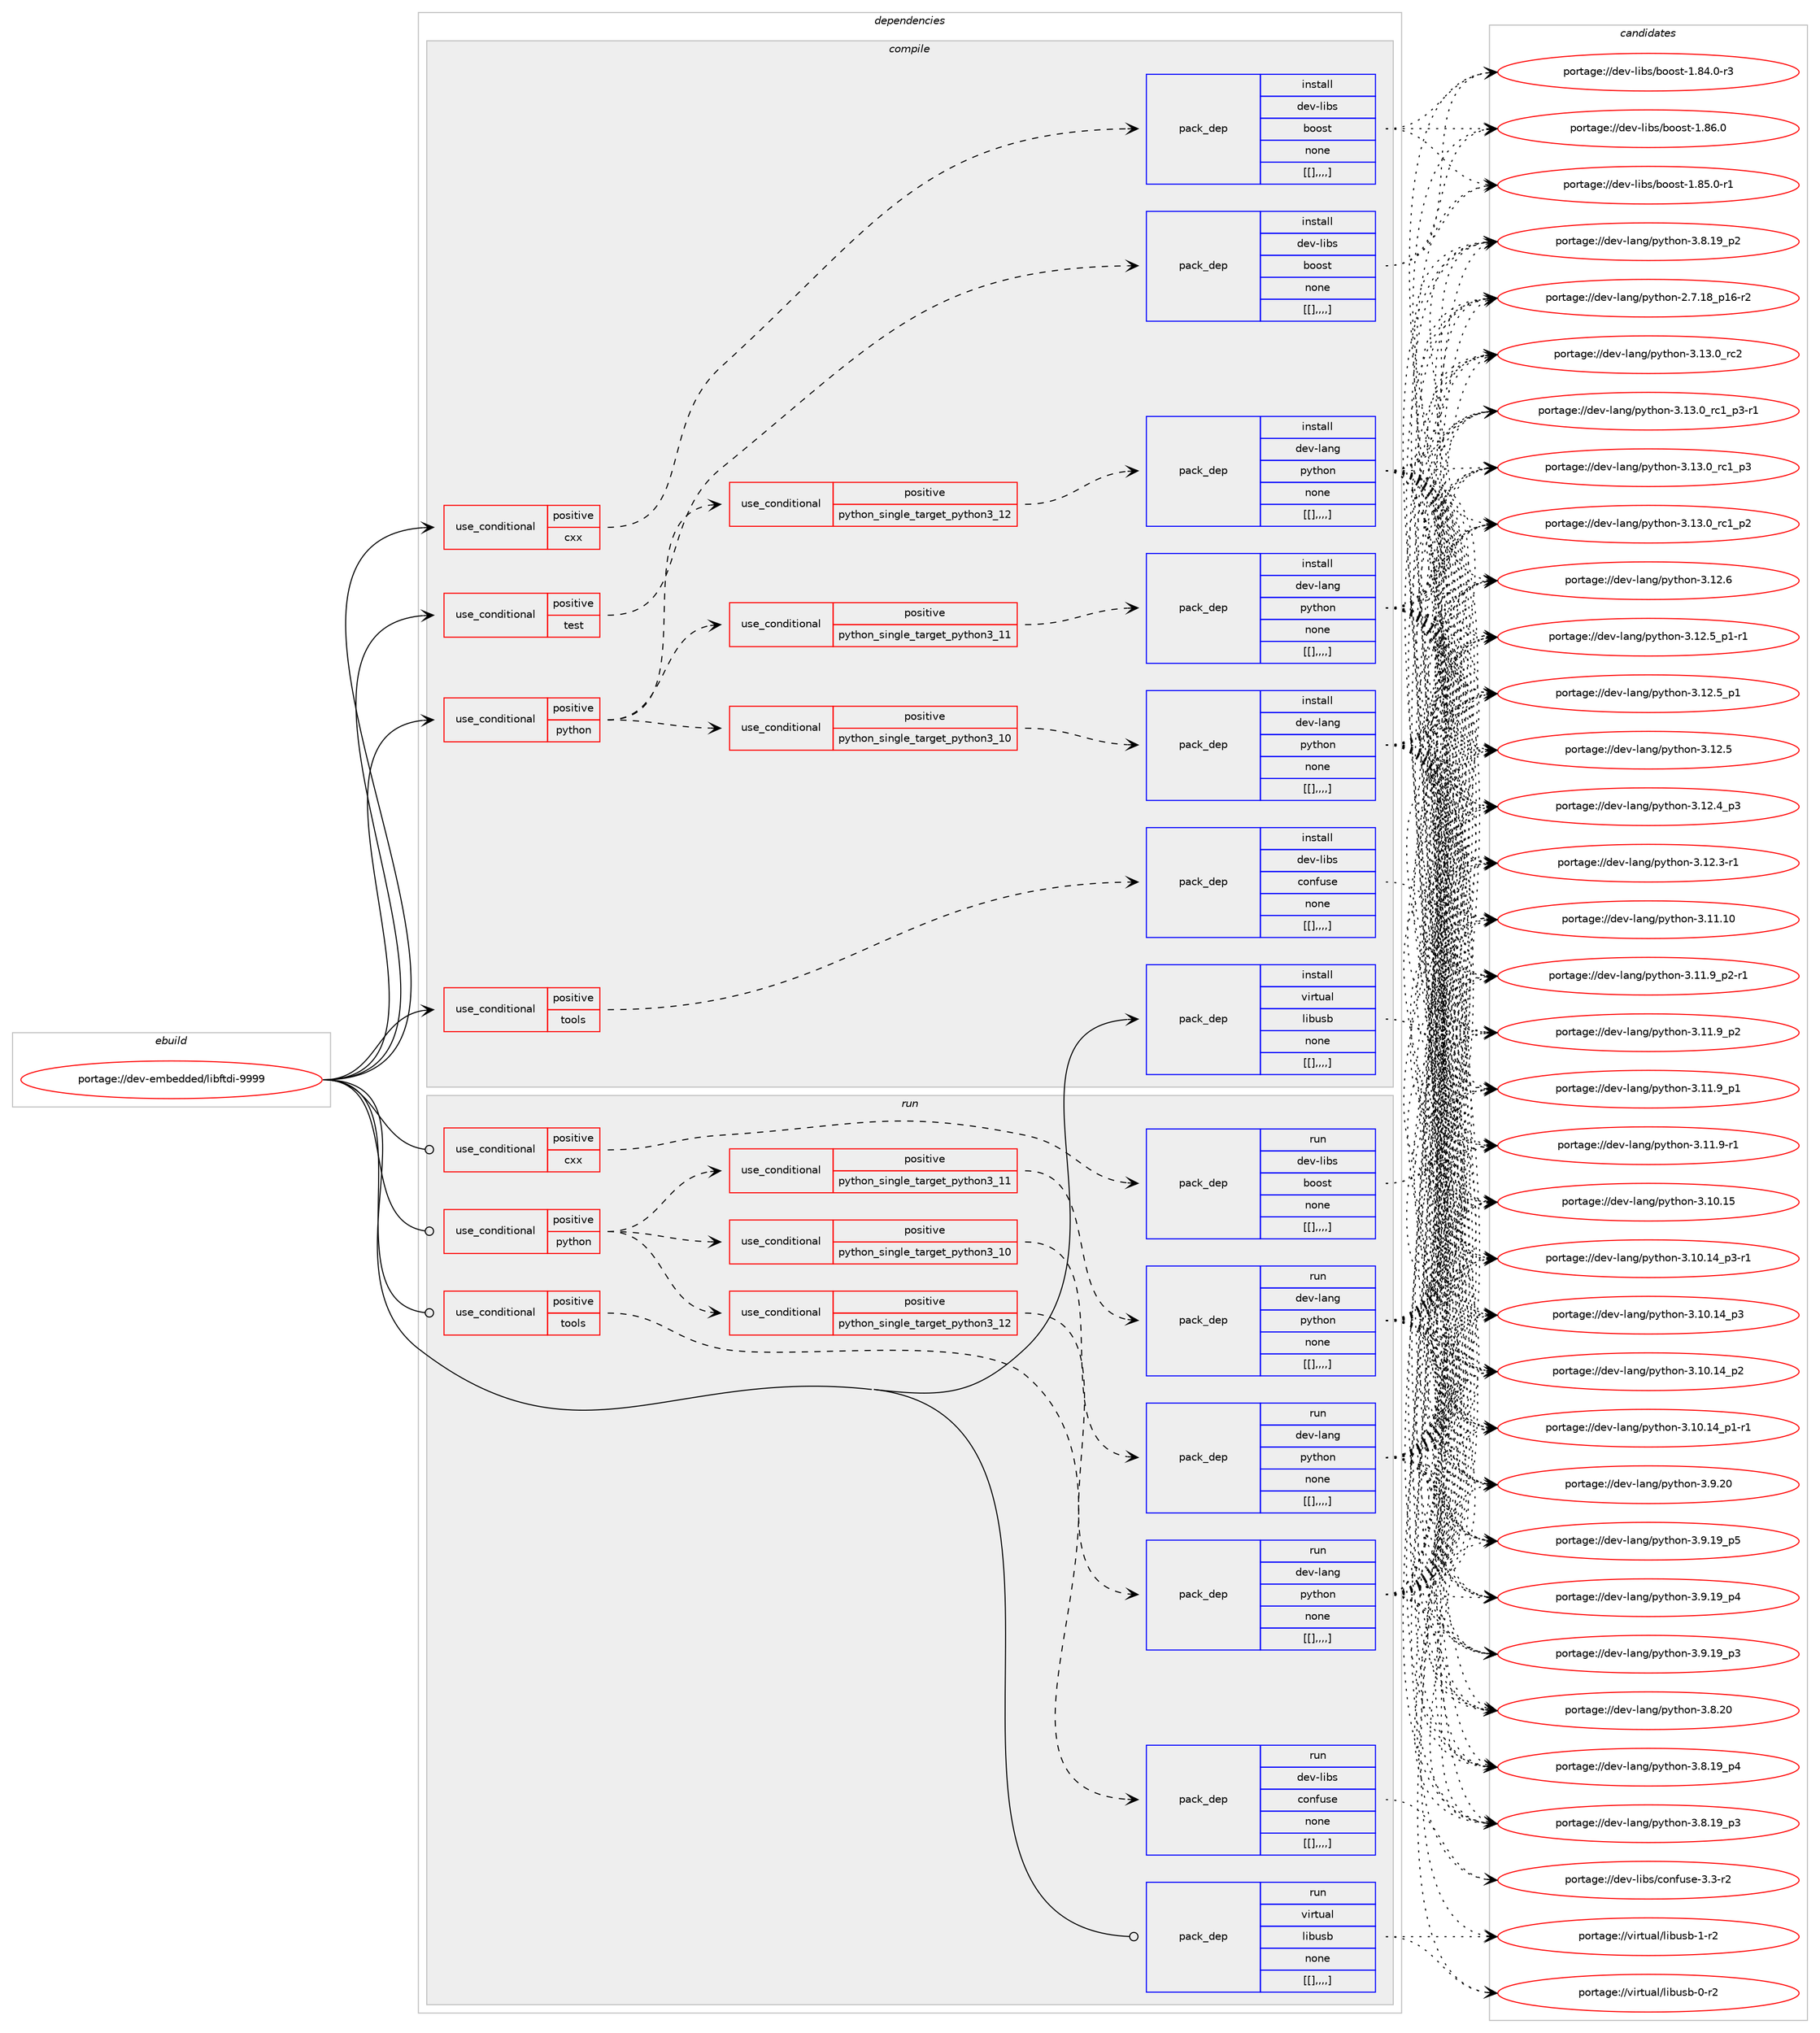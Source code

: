 digraph prolog {

# *************
# Graph options
# *************

newrank=true;
concentrate=true;
compound=true;
graph [rankdir=LR,fontname=Helvetica,fontsize=10,ranksep=1.5];#, ranksep=2.5, nodesep=0.2];
edge  [arrowhead=vee];
node  [fontname=Helvetica,fontsize=10];

# **********
# The ebuild
# **********

subgraph cluster_leftcol {
color=gray;
label=<<i>ebuild</i>>;
id [label="portage://dev-embedded/libftdi-9999", color=red, width=4, href="../dev-embedded/libftdi-9999.svg"];
}

# ****************
# The dependencies
# ****************

subgraph cluster_midcol {
color=gray;
label=<<i>dependencies</i>>;
subgraph cluster_compile {
fillcolor="#eeeeee";
style=filled;
label=<<i>compile</i>>;
subgraph cond19851 {
dependency73914 [label=<<TABLE BORDER="0" CELLBORDER="1" CELLSPACING="0" CELLPADDING="4"><TR><TD ROWSPAN="3" CELLPADDING="10">use_conditional</TD></TR><TR><TD>positive</TD></TR><TR><TD>cxx</TD></TR></TABLE>>, shape=none, color=red];
subgraph pack53115 {
dependency73915 [label=<<TABLE BORDER="0" CELLBORDER="1" CELLSPACING="0" CELLPADDING="4" WIDTH="220"><TR><TD ROWSPAN="6" CELLPADDING="30">pack_dep</TD></TR><TR><TD WIDTH="110">install</TD></TR><TR><TD>dev-libs</TD></TR><TR><TD>boost</TD></TR><TR><TD>none</TD></TR><TR><TD>[[],,,,]</TD></TR></TABLE>>, shape=none, color=blue];
}
dependency73914:e -> dependency73915:w [weight=20,style="dashed",arrowhead="vee"];
}
id:e -> dependency73914:w [weight=20,style="solid",arrowhead="vee"];
subgraph cond19852 {
dependency73916 [label=<<TABLE BORDER="0" CELLBORDER="1" CELLSPACING="0" CELLPADDING="4"><TR><TD ROWSPAN="3" CELLPADDING="10">use_conditional</TD></TR><TR><TD>positive</TD></TR><TR><TD>python</TD></TR></TABLE>>, shape=none, color=red];
subgraph cond19853 {
dependency73917 [label=<<TABLE BORDER="0" CELLBORDER="1" CELLSPACING="0" CELLPADDING="4"><TR><TD ROWSPAN="3" CELLPADDING="10">use_conditional</TD></TR><TR><TD>positive</TD></TR><TR><TD>python_single_target_python3_10</TD></TR></TABLE>>, shape=none, color=red];
subgraph pack53116 {
dependency73918 [label=<<TABLE BORDER="0" CELLBORDER="1" CELLSPACING="0" CELLPADDING="4" WIDTH="220"><TR><TD ROWSPAN="6" CELLPADDING="30">pack_dep</TD></TR><TR><TD WIDTH="110">install</TD></TR><TR><TD>dev-lang</TD></TR><TR><TD>python</TD></TR><TR><TD>none</TD></TR><TR><TD>[[],,,,]</TD></TR></TABLE>>, shape=none, color=blue];
}
dependency73917:e -> dependency73918:w [weight=20,style="dashed",arrowhead="vee"];
}
dependency73916:e -> dependency73917:w [weight=20,style="dashed",arrowhead="vee"];
subgraph cond19854 {
dependency73919 [label=<<TABLE BORDER="0" CELLBORDER="1" CELLSPACING="0" CELLPADDING="4"><TR><TD ROWSPAN="3" CELLPADDING="10">use_conditional</TD></TR><TR><TD>positive</TD></TR><TR><TD>python_single_target_python3_11</TD></TR></TABLE>>, shape=none, color=red];
subgraph pack53117 {
dependency73920 [label=<<TABLE BORDER="0" CELLBORDER="1" CELLSPACING="0" CELLPADDING="4" WIDTH="220"><TR><TD ROWSPAN="6" CELLPADDING="30">pack_dep</TD></TR><TR><TD WIDTH="110">install</TD></TR><TR><TD>dev-lang</TD></TR><TR><TD>python</TD></TR><TR><TD>none</TD></TR><TR><TD>[[],,,,]</TD></TR></TABLE>>, shape=none, color=blue];
}
dependency73919:e -> dependency73920:w [weight=20,style="dashed",arrowhead="vee"];
}
dependency73916:e -> dependency73919:w [weight=20,style="dashed",arrowhead="vee"];
subgraph cond19855 {
dependency73921 [label=<<TABLE BORDER="0" CELLBORDER="1" CELLSPACING="0" CELLPADDING="4"><TR><TD ROWSPAN="3" CELLPADDING="10">use_conditional</TD></TR><TR><TD>positive</TD></TR><TR><TD>python_single_target_python3_12</TD></TR></TABLE>>, shape=none, color=red];
subgraph pack53118 {
dependency73922 [label=<<TABLE BORDER="0" CELLBORDER="1" CELLSPACING="0" CELLPADDING="4" WIDTH="220"><TR><TD ROWSPAN="6" CELLPADDING="30">pack_dep</TD></TR><TR><TD WIDTH="110">install</TD></TR><TR><TD>dev-lang</TD></TR><TR><TD>python</TD></TR><TR><TD>none</TD></TR><TR><TD>[[],,,,]</TD></TR></TABLE>>, shape=none, color=blue];
}
dependency73921:e -> dependency73922:w [weight=20,style="dashed",arrowhead="vee"];
}
dependency73916:e -> dependency73921:w [weight=20,style="dashed",arrowhead="vee"];
}
id:e -> dependency73916:w [weight=20,style="solid",arrowhead="vee"];
subgraph cond19856 {
dependency73923 [label=<<TABLE BORDER="0" CELLBORDER="1" CELLSPACING="0" CELLPADDING="4"><TR><TD ROWSPAN="3" CELLPADDING="10">use_conditional</TD></TR><TR><TD>positive</TD></TR><TR><TD>test</TD></TR></TABLE>>, shape=none, color=red];
subgraph pack53119 {
dependency73924 [label=<<TABLE BORDER="0" CELLBORDER="1" CELLSPACING="0" CELLPADDING="4" WIDTH="220"><TR><TD ROWSPAN="6" CELLPADDING="30">pack_dep</TD></TR><TR><TD WIDTH="110">install</TD></TR><TR><TD>dev-libs</TD></TR><TR><TD>boost</TD></TR><TR><TD>none</TD></TR><TR><TD>[[],,,,]</TD></TR></TABLE>>, shape=none, color=blue];
}
dependency73923:e -> dependency73924:w [weight=20,style="dashed",arrowhead="vee"];
}
id:e -> dependency73923:w [weight=20,style="solid",arrowhead="vee"];
subgraph cond19857 {
dependency73925 [label=<<TABLE BORDER="0" CELLBORDER="1" CELLSPACING="0" CELLPADDING="4"><TR><TD ROWSPAN="3" CELLPADDING="10">use_conditional</TD></TR><TR><TD>positive</TD></TR><TR><TD>tools</TD></TR></TABLE>>, shape=none, color=red];
subgraph pack53120 {
dependency73926 [label=<<TABLE BORDER="0" CELLBORDER="1" CELLSPACING="0" CELLPADDING="4" WIDTH="220"><TR><TD ROWSPAN="6" CELLPADDING="30">pack_dep</TD></TR><TR><TD WIDTH="110">install</TD></TR><TR><TD>dev-libs</TD></TR><TR><TD>confuse</TD></TR><TR><TD>none</TD></TR><TR><TD>[[],,,,]</TD></TR></TABLE>>, shape=none, color=blue];
}
dependency73925:e -> dependency73926:w [weight=20,style="dashed",arrowhead="vee"];
}
id:e -> dependency73925:w [weight=20,style="solid",arrowhead="vee"];
subgraph pack53121 {
dependency73927 [label=<<TABLE BORDER="0" CELLBORDER="1" CELLSPACING="0" CELLPADDING="4" WIDTH="220"><TR><TD ROWSPAN="6" CELLPADDING="30">pack_dep</TD></TR><TR><TD WIDTH="110">install</TD></TR><TR><TD>virtual</TD></TR><TR><TD>libusb</TD></TR><TR><TD>none</TD></TR><TR><TD>[[],,,,]</TD></TR></TABLE>>, shape=none, color=blue];
}
id:e -> dependency73927:w [weight=20,style="solid",arrowhead="vee"];
}
subgraph cluster_compileandrun {
fillcolor="#eeeeee";
style=filled;
label=<<i>compile and run</i>>;
}
subgraph cluster_run {
fillcolor="#eeeeee";
style=filled;
label=<<i>run</i>>;
subgraph cond19858 {
dependency73928 [label=<<TABLE BORDER="0" CELLBORDER="1" CELLSPACING="0" CELLPADDING="4"><TR><TD ROWSPAN="3" CELLPADDING="10">use_conditional</TD></TR><TR><TD>positive</TD></TR><TR><TD>cxx</TD></TR></TABLE>>, shape=none, color=red];
subgraph pack53122 {
dependency73929 [label=<<TABLE BORDER="0" CELLBORDER="1" CELLSPACING="0" CELLPADDING="4" WIDTH="220"><TR><TD ROWSPAN="6" CELLPADDING="30">pack_dep</TD></TR><TR><TD WIDTH="110">run</TD></TR><TR><TD>dev-libs</TD></TR><TR><TD>boost</TD></TR><TR><TD>none</TD></TR><TR><TD>[[],,,,]</TD></TR></TABLE>>, shape=none, color=blue];
}
dependency73928:e -> dependency73929:w [weight=20,style="dashed",arrowhead="vee"];
}
id:e -> dependency73928:w [weight=20,style="solid",arrowhead="odot"];
subgraph cond19859 {
dependency73930 [label=<<TABLE BORDER="0" CELLBORDER="1" CELLSPACING="0" CELLPADDING="4"><TR><TD ROWSPAN="3" CELLPADDING="10">use_conditional</TD></TR><TR><TD>positive</TD></TR><TR><TD>python</TD></TR></TABLE>>, shape=none, color=red];
subgraph cond19860 {
dependency73931 [label=<<TABLE BORDER="0" CELLBORDER="1" CELLSPACING="0" CELLPADDING="4"><TR><TD ROWSPAN="3" CELLPADDING="10">use_conditional</TD></TR><TR><TD>positive</TD></TR><TR><TD>python_single_target_python3_10</TD></TR></TABLE>>, shape=none, color=red];
subgraph pack53123 {
dependency73932 [label=<<TABLE BORDER="0" CELLBORDER="1" CELLSPACING="0" CELLPADDING="4" WIDTH="220"><TR><TD ROWSPAN="6" CELLPADDING="30">pack_dep</TD></TR><TR><TD WIDTH="110">run</TD></TR><TR><TD>dev-lang</TD></TR><TR><TD>python</TD></TR><TR><TD>none</TD></TR><TR><TD>[[],,,,]</TD></TR></TABLE>>, shape=none, color=blue];
}
dependency73931:e -> dependency73932:w [weight=20,style="dashed",arrowhead="vee"];
}
dependency73930:e -> dependency73931:w [weight=20,style="dashed",arrowhead="vee"];
subgraph cond19861 {
dependency73933 [label=<<TABLE BORDER="0" CELLBORDER="1" CELLSPACING="0" CELLPADDING="4"><TR><TD ROWSPAN="3" CELLPADDING="10">use_conditional</TD></TR><TR><TD>positive</TD></TR><TR><TD>python_single_target_python3_11</TD></TR></TABLE>>, shape=none, color=red];
subgraph pack53124 {
dependency73934 [label=<<TABLE BORDER="0" CELLBORDER="1" CELLSPACING="0" CELLPADDING="4" WIDTH="220"><TR><TD ROWSPAN="6" CELLPADDING="30">pack_dep</TD></TR><TR><TD WIDTH="110">run</TD></TR><TR><TD>dev-lang</TD></TR><TR><TD>python</TD></TR><TR><TD>none</TD></TR><TR><TD>[[],,,,]</TD></TR></TABLE>>, shape=none, color=blue];
}
dependency73933:e -> dependency73934:w [weight=20,style="dashed",arrowhead="vee"];
}
dependency73930:e -> dependency73933:w [weight=20,style="dashed",arrowhead="vee"];
subgraph cond19862 {
dependency73935 [label=<<TABLE BORDER="0" CELLBORDER="1" CELLSPACING="0" CELLPADDING="4"><TR><TD ROWSPAN="3" CELLPADDING="10">use_conditional</TD></TR><TR><TD>positive</TD></TR><TR><TD>python_single_target_python3_12</TD></TR></TABLE>>, shape=none, color=red];
subgraph pack53125 {
dependency73936 [label=<<TABLE BORDER="0" CELLBORDER="1" CELLSPACING="0" CELLPADDING="4" WIDTH="220"><TR><TD ROWSPAN="6" CELLPADDING="30">pack_dep</TD></TR><TR><TD WIDTH="110">run</TD></TR><TR><TD>dev-lang</TD></TR><TR><TD>python</TD></TR><TR><TD>none</TD></TR><TR><TD>[[],,,,]</TD></TR></TABLE>>, shape=none, color=blue];
}
dependency73935:e -> dependency73936:w [weight=20,style="dashed",arrowhead="vee"];
}
dependency73930:e -> dependency73935:w [weight=20,style="dashed",arrowhead="vee"];
}
id:e -> dependency73930:w [weight=20,style="solid",arrowhead="odot"];
subgraph cond19863 {
dependency73937 [label=<<TABLE BORDER="0" CELLBORDER="1" CELLSPACING="0" CELLPADDING="4"><TR><TD ROWSPAN="3" CELLPADDING="10">use_conditional</TD></TR><TR><TD>positive</TD></TR><TR><TD>tools</TD></TR></TABLE>>, shape=none, color=red];
subgraph pack53126 {
dependency73938 [label=<<TABLE BORDER="0" CELLBORDER="1" CELLSPACING="0" CELLPADDING="4" WIDTH="220"><TR><TD ROWSPAN="6" CELLPADDING="30">pack_dep</TD></TR><TR><TD WIDTH="110">run</TD></TR><TR><TD>dev-libs</TD></TR><TR><TD>confuse</TD></TR><TR><TD>none</TD></TR><TR><TD>[[],,,,]</TD></TR></TABLE>>, shape=none, color=blue];
}
dependency73937:e -> dependency73938:w [weight=20,style="dashed",arrowhead="vee"];
}
id:e -> dependency73937:w [weight=20,style="solid",arrowhead="odot"];
subgraph pack53127 {
dependency73939 [label=<<TABLE BORDER="0" CELLBORDER="1" CELLSPACING="0" CELLPADDING="4" WIDTH="220"><TR><TD ROWSPAN="6" CELLPADDING="30">pack_dep</TD></TR><TR><TD WIDTH="110">run</TD></TR><TR><TD>virtual</TD></TR><TR><TD>libusb</TD></TR><TR><TD>none</TD></TR><TR><TD>[[],,,,]</TD></TR></TABLE>>, shape=none, color=blue];
}
id:e -> dependency73939:w [weight=20,style="solid",arrowhead="odot"];
}
}

# **************
# The candidates
# **************

subgraph cluster_choices {
rank=same;
color=gray;
label=<<i>candidates</i>>;

subgraph choice53115 {
color=black;
nodesep=1;
choice1001011184510810598115479811111111511645494656544648 [label="portage://dev-libs/boost-1.86.0", color=red, width=4,href="../dev-libs/boost-1.86.0.svg"];
choice10010111845108105981154798111111115116454946565346484511449 [label="portage://dev-libs/boost-1.85.0-r1", color=red, width=4,href="../dev-libs/boost-1.85.0-r1.svg"];
choice10010111845108105981154798111111115116454946565246484511451 [label="portage://dev-libs/boost-1.84.0-r3", color=red, width=4,href="../dev-libs/boost-1.84.0-r3.svg"];
dependency73915:e -> choice1001011184510810598115479811111111511645494656544648:w [style=dotted,weight="100"];
dependency73915:e -> choice10010111845108105981154798111111115116454946565346484511449:w [style=dotted,weight="100"];
dependency73915:e -> choice10010111845108105981154798111111115116454946565246484511451:w [style=dotted,weight="100"];
}
subgraph choice53116 {
color=black;
nodesep=1;
choice10010111845108971101034711212111610411111045514649514648951149950 [label="portage://dev-lang/python-3.13.0_rc2", color=red, width=4,href="../dev-lang/python-3.13.0_rc2.svg"];
choice1001011184510897110103471121211161041111104551464951464895114994995112514511449 [label="portage://dev-lang/python-3.13.0_rc1_p3-r1", color=red, width=4,href="../dev-lang/python-3.13.0_rc1_p3-r1.svg"];
choice100101118451089711010347112121116104111110455146495146489511499499511251 [label="portage://dev-lang/python-3.13.0_rc1_p3", color=red, width=4,href="../dev-lang/python-3.13.0_rc1_p3.svg"];
choice100101118451089711010347112121116104111110455146495146489511499499511250 [label="portage://dev-lang/python-3.13.0_rc1_p2", color=red, width=4,href="../dev-lang/python-3.13.0_rc1_p2.svg"];
choice10010111845108971101034711212111610411111045514649504654 [label="portage://dev-lang/python-3.12.6", color=red, width=4,href="../dev-lang/python-3.12.6.svg"];
choice1001011184510897110103471121211161041111104551464950465395112494511449 [label="portage://dev-lang/python-3.12.5_p1-r1", color=red, width=4,href="../dev-lang/python-3.12.5_p1-r1.svg"];
choice100101118451089711010347112121116104111110455146495046539511249 [label="portage://dev-lang/python-3.12.5_p1", color=red, width=4,href="../dev-lang/python-3.12.5_p1.svg"];
choice10010111845108971101034711212111610411111045514649504653 [label="portage://dev-lang/python-3.12.5", color=red, width=4,href="../dev-lang/python-3.12.5.svg"];
choice100101118451089711010347112121116104111110455146495046529511251 [label="portage://dev-lang/python-3.12.4_p3", color=red, width=4,href="../dev-lang/python-3.12.4_p3.svg"];
choice100101118451089711010347112121116104111110455146495046514511449 [label="portage://dev-lang/python-3.12.3-r1", color=red, width=4,href="../dev-lang/python-3.12.3-r1.svg"];
choice1001011184510897110103471121211161041111104551464949464948 [label="portage://dev-lang/python-3.11.10", color=red, width=4,href="../dev-lang/python-3.11.10.svg"];
choice1001011184510897110103471121211161041111104551464949465795112504511449 [label="portage://dev-lang/python-3.11.9_p2-r1", color=red, width=4,href="../dev-lang/python-3.11.9_p2-r1.svg"];
choice100101118451089711010347112121116104111110455146494946579511250 [label="portage://dev-lang/python-3.11.9_p2", color=red, width=4,href="../dev-lang/python-3.11.9_p2.svg"];
choice100101118451089711010347112121116104111110455146494946579511249 [label="portage://dev-lang/python-3.11.9_p1", color=red, width=4,href="../dev-lang/python-3.11.9_p1.svg"];
choice100101118451089711010347112121116104111110455146494946574511449 [label="portage://dev-lang/python-3.11.9-r1", color=red, width=4,href="../dev-lang/python-3.11.9-r1.svg"];
choice1001011184510897110103471121211161041111104551464948464953 [label="portage://dev-lang/python-3.10.15", color=red, width=4,href="../dev-lang/python-3.10.15.svg"];
choice100101118451089711010347112121116104111110455146494846495295112514511449 [label="portage://dev-lang/python-3.10.14_p3-r1", color=red, width=4,href="../dev-lang/python-3.10.14_p3-r1.svg"];
choice10010111845108971101034711212111610411111045514649484649529511251 [label="portage://dev-lang/python-3.10.14_p3", color=red, width=4,href="../dev-lang/python-3.10.14_p3.svg"];
choice10010111845108971101034711212111610411111045514649484649529511250 [label="portage://dev-lang/python-3.10.14_p2", color=red, width=4,href="../dev-lang/python-3.10.14_p2.svg"];
choice100101118451089711010347112121116104111110455146494846495295112494511449 [label="portage://dev-lang/python-3.10.14_p1-r1", color=red, width=4,href="../dev-lang/python-3.10.14_p1-r1.svg"];
choice10010111845108971101034711212111610411111045514657465048 [label="portage://dev-lang/python-3.9.20", color=red, width=4,href="../dev-lang/python-3.9.20.svg"];
choice100101118451089711010347112121116104111110455146574649579511253 [label="portage://dev-lang/python-3.9.19_p5", color=red, width=4,href="../dev-lang/python-3.9.19_p5.svg"];
choice100101118451089711010347112121116104111110455146574649579511252 [label="portage://dev-lang/python-3.9.19_p4", color=red, width=4,href="../dev-lang/python-3.9.19_p4.svg"];
choice100101118451089711010347112121116104111110455146574649579511251 [label="portage://dev-lang/python-3.9.19_p3", color=red, width=4,href="../dev-lang/python-3.9.19_p3.svg"];
choice10010111845108971101034711212111610411111045514656465048 [label="portage://dev-lang/python-3.8.20", color=red, width=4,href="../dev-lang/python-3.8.20.svg"];
choice100101118451089711010347112121116104111110455146564649579511252 [label="portage://dev-lang/python-3.8.19_p4", color=red, width=4,href="../dev-lang/python-3.8.19_p4.svg"];
choice100101118451089711010347112121116104111110455146564649579511251 [label="portage://dev-lang/python-3.8.19_p3", color=red, width=4,href="../dev-lang/python-3.8.19_p3.svg"];
choice100101118451089711010347112121116104111110455146564649579511250 [label="portage://dev-lang/python-3.8.19_p2", color=red, width=4,href="../dev-lang/python-3.8.19_p2.svg"];
choice100101118451089711010347112121116104111110455046554649569511249544511450 [label="portage://dev-lang/python-2.7.18_p16-r2", color=red, width=4,href="../dev-lang/python-2.7.18_p16-r2.svg"];
dependency73918:e -> choice10010111845108971101034711212111610411111045514649514648951149950:w [style=dotted,weight="100"];
dependency73918:e -> choice1001011184510897110103471121211161041111104551464951464895114994995112514511449:w [style=dotted,weight="100"];
dependency73918:e -> choice100101118451089711010347112121116104111110455146495146489511499499511251:w [style=dotted,weight="100"];
dependency73918:e -> choice100101118451089711010347112121116104111110455146495146489511499499511250:w [style=dotted,weight="100"];
dependency73918:e -> choice10010111845108971101034711212111610411111045514649504654:w [style=dotted,weight="100"];
dependency73918:e -> choice1001011184510897110103471121211161041111104551464950465395112494511449:w [style=dotted,weight="100"];
dependency73918:e -> choice100101118451089711010347112121116104111110455146495046539511249:w [style=dotted,weight="100"];
dependency73918:e -> choice10010111845108971101034711212111610411111045514649504653:w [style=dotted,weight="100"];
dependency73918:e -> choice100101118451089711010347112121116104111110455146495046529511251:w [style=dotted,weight="100"];
dependency73918:e -> choice100101118451089711010347112121116104111110455146495046514511449:w [style=dotted,weight="100"];
dependency73918:e -> choice1001011184510897110103471121211161041111104551464949464948:w [style=dotted,weight="100"];
dependency73918:e -> choice1001011184510897110103471121211161041111104551464949465795112504511449:w [style=dotted,weight="100"];
dependency73918:e -> choice100101118451089711010347112121116104111110455146494946579511250:w [style=dotted,weight="100"];
dependency73918:e -> choice100101118451089711010347112121116104111110455146494946579511249:w [style=dotted,weight="100"];
dependency73918:e -> choice100101118451089711010347112121116104111110455146494946574511449:w [style=dotted,weight="100"];
dependency73918:e -> choice1001011184510897110103471121211161041111104551464948464953:w [style=dotted,weight="100"];
dependency73918:e -> choice100101118451089711010347112121116104111110455146494846495295112514511449:w [style=dotted,weight="100"];
dependency73918:e -> choice10010111845108971101034711212111610411111045514649484649529511251:w [style=dotted,weight="100"];
dependency73918:e -> choice10010111845108971101034711212111610411111045514649484649529511250:w [style=dotted,weight="100"];
dependency73918:e -> choice100101118451089711010347112121116104111110455146494846495295112494511449:w [style=dotted,weight="100"];
dependency73918:e -> choice10010111845108971101034711212111610411111045514657465048:w [style=dotted,weight="100"];
dependency73918:e -> choice100101118451089711010347112121116104111110455146574649579511253:w [style=dotted,weight="100"];
dependency73918:e -> choice100101118451089711010347112121116104111110455146574649579511252:w [style=dotted,weight="100"];
dependency73918:e -> choice100101118451089711010347112121116104111110455146574649579511251:w [style=dotted,weight="100"];
dependency73918:e -> choice10010111845108971101034711212111610411111045514656465048:w [style=dotted,weight="100"];
dependency73918:e -> choice100101118451089711010347112121116104111110455146564649579511252:w [style=dotted,weight="100"];
dependency73918:e -> choice100101118451089711010347112121116104111110455146564649579511251:w [style=dotted,weight="100"];
dependency73918:e -> choice100101118451089711010347112121116104111110455146564649579511250:w [style=dotted,weight="100"];
dependency73918:e -> choice100101118451089711010347112121116104111110455046554649569511249544511450:w [style=dotted,weight="100"];
}
subgraph choice53117 {
color=black;
nodesep=1;
choice10010111845108971101034711212111610411111045514649514648951149950 [label="portage://dev-lang/python-3.13.0_rc2", color=red, width=4,href="../dev-lang/python-3.13.0_rc2.svg"];
choice1001011184510897110103471121211161041111104551464951464895114994995112514511449 [label="portage://dev-lang/python-3.13.0_rc1_p3-r1", color=red, width=4,href="../dev-lang/python-3.13.0_rc1_p3-r1.svg"];
choice100101118451089711010347112121116104111110455146495146489511499499511251 [label="portage://dev-lang/python-3.13.0_rc1_p3", color=red, width=4,href="../dev-lang/python-3.13.0_rc1_p3.svg"];
choice100101118451089711010347112121116104111110455146495146489511499499511250 [label="portage://dev-lang/python-3.13.0_rc1_p2", color=red, width=4,href="../dev-lang/python-3.13.0_rc1_p2.svg"];
choice10010111845108971101034711212111610411111045514649504654 [label="portage://dev-lang/python-3.12.6", color=red, width=4,href="../dev-lang/python-3.12.6.svg"];
choice1001011184510897110103471121211161041111104551464950465395112494511449 [label="portage://dev-lang/python-3.12.5_p1-r1", color=red, width=4,href="../dev-lang/python-3.12.5_p1-r1.svg"];
choice100101118451089711010347112121116104111110455146495046539511249 [label="portage://dev-lang/python-3.12.5_p1", color=red, width=4,href="../dev-lang/python-3.12.5_p1.svg"];
choice10010111845108971101034711212111610411111045514649504653 [label="portage://dev-lang/python-3.12.5", color=red, width=4,href="../dev-lang/python-3.12.5.svg"];
choice100101118451089711010347112121116104111110455146495046529511251 [label="portage://dev-lang/python-3.12.4_p3", color=red, width=4,href="../dev-lang/python-3.12.4_p3.svg"];
choice100101118451089711010347112121116104111110455146495046514511449 [label="portage://dev-lang/python-3.12.3-r1", color=red, width=4,href="../dev-lang/python-3.12.3-r1.svg"];
choice1001011184510897110103471121211161041111104551464949464948 [label="portage://dev-lang/python-3.11.10", color=red, width=4,href="../dev-lang/python-3.11.10.svg"];
choice1001011184510897110103471121211161041111104551464949465795112504511449 [label="portage://dev-lang/python-3.11.9_p2-r1", color=red, width=4,href="../dev-lang/python-3.11.9_p2-r1.svg"];
choice100101118451089711010347112121116104111110455146494946579511250 [label="portage://dev-lang/python-3.11.9_p2", color=red, width=4,href="../dev-lang/python-3.11.9_p2.svg"];
choice100101118451089711010347112121116104111110455146494946579511249 [label="portage://dev-lang/python-3.11.9_p1", color=red, width=4,href="../dev-lang/python-3.11.9_p1.svg"];
choice100101118451089711010347112121116104111110455146494946574511449 [label="portage://dev-lang/python-3.11.9-r1", color=red, width=4,href="../dev-lang/python-3.11.9-r1.svg"];
choice1001011184510897110103471121211161041111104551464948464953 [label="portage://dev-lang/python-3.10.15", color=red, width=4,href="../dev-lang/python-3.10.15.svg"];
choice100101118451089711010347112121116104111110455146494846495295112514511449 [label="portage://dev-lang/python-3.10.14_p3-r1", color=red, width=4,href="../dev-lang/python-3.10.14_p3-r1.svg"];
choice10010111845108971101034711212111610411111045514649484649529511251 [label="portage://dev-lang/python-3.10.14_p3", color=red, width=4,href="../dev-lang/python-3.10.14_p3.svg"];
choice10010111845108971101034711212111610411111045514649484649529511250 [label="portage://dev-lang/python-3.10.14_p2", color=red, width=4,href="../dev-lang/python-3.10.14_p2.svg"];
choice100101118451089711010347112121116104111110455146494846495295112494511449 [label="portage://dev-lang/python-3.10.14_p1-r1", color=red, width=4,href="../dev-lang/python-3.10.14_p1-r1.svg"];
choice10010111845108971101034711212111610411111045514657465048 [label="portage://dev-lang/python-3.9.20", color=red, width=4,href="../dev-lang/python-3.9.20.svg"];
choice100101118451089711010347112121116104111110455146574649579511253 [label="portage://dev-lang/python-3.9.19_p5", color=red, width=4,href="../dev-lang/python-3.9.19_p5.svg"];
choice100101118451089711010347112121116104111110455146574649579511252 [label="portage://dev-lang/python-3.9.19_p4", color=red, width=4,href="../dev-lang/python-3.9.19_p4.svg"];
choice100101118451089711010347112121116104111110455146574649579511251 [label="portage://dev-lang/python-3.9.19_p3", color=red, width=4,href="../dev-lang/python-3.9.19_p3.svg"];
choice10010111845108971101034711212111610411111045514656465048 [label="portage://dev-lang/python-3.8.20", color=red, width=4,href="../dev-lang/python-3.8.20.svg"];
choice100101118451089711010347112121116104111110455146564649579511252 [label="portage://dev-lang/python-3.8.19_p4", color=red, width=4,href="../dev-lang/python-3.8.19_p4.svg"];
choice100101118451089711010347112121116104111110455146564649579511251 [label="portage://dev-lang/python-3.8.19_p3", color=red, width=4,href="../dev-lang/python-3.8.19_p3.svg"];
choice100101118451089711010347112121116104111110455146564649579511250 [label="portage://dev-lang/python-3.8.19_p2", color=red, width=4,href="../dev-lang/python-3.8.19_p2.svg"];
choice100101118451089711010347112121116104111110455046554649569511249544511450 [label="portage://dev-lang/python-2.7.18_p16-r2", color=red, width=4,href="../dev-lang/python-2.7.18_p16-r2.svg"];
dependency73920:e -> choice10010111845108971101034711212111610411111045514649514648951149950:w [style=dotted,weight="100"];
dependency73920:e -> choice1001011184510897110103471121211161041111104551464951464895114994995112514511449:w [style=dotted,weight="100"];
dependency73920:e -> choice100101118451089711010347112121116104111110455146495146489511499499511251:w [style=dotted,weight="100"];
dependency73920:e -> choice100101118451089711010347112121116104111110455146495146489511499499511250:w [style=dotted,weight="100"];
dependency73920:e -> choice10010111845108971101034711212111610411111045514649504654:w [style=dotted,weight="100"];
dependency73920:e -> choice1001011184510897110103471121211161041111104551464950465395112494511449:w [style=dotted,weight="100"];
dependency73920:e -> choice100101118451089711010347112121116104111110455146495046539511249:w [style=dotted,weight="100"];
dependency73920:e -> choice10010111845108971101034711212111610411111045514649504653:w [style=dotted,weight="100"];
dependency73920:e -> choice100101118451089711010347112121116104111110455146495046529511251:w [style=dotted,weight="100"];
dependency73920:e -> choice100101118451089711010347112121116104111110455146495046514511449:w [style=dotted,weight="100"];
dependency73920:e -> choice1001011184510897110103471121211161041111104551464949464948:w [style=dotted,weight="100"];
dependency73920:e -> choice1001011184510897110103471121211161041111104551464949465795112504511449:w [style=dotted,weight="100"];
dependency73920:e -> choice100101118451089711010347112121116104111110455146494946579511250:w [style=dotted,weight="100"];
dependency73920:e -> choice100101118451089711010347112121116104111110455146494946579511249:w [style=dotted,weight="100"];
dependency73920:e -> choice100101118451089711010347112121116104111110455146494946574511449:w [style=dotted,weight="100"];
dependency73920:e -> choice1001011184510897110103471121211161041111104551464948464953:w [style=dotted,weight="100"];
dependency73920:e -> choice100101118451089711010347112121116104111110455146494846495295112514511449:w [style=dotted,weight="100"];
dependency73920:e -> choice10010111845108971101034711212111610411111045514649484649529511251:w [style=dotted,weight="100"];
dependency73920:e -> choice10010111845108971101034711212111610411111045514649484649529511250:w [style=dotted,weight="100"];
dependency73920:e -> choice100101118451089711010347112121116104111110455146494846495295112494511449:w [style=dotted,weight="100"];
dependency73920:e -> choice10010111845108971101034711212111610411111045514657465048:w [style=dotted,weight="100"];
dependency73920:e -> choice100101118451089711010347112121116104111110455146574649579511253:w [style=dotted,weight="100"];
dependency73920:e -> choice100101118451089711010347112121116104111110455146574649579511252:w [style=dotted,weight="100"];
dependency73920:e -> choice100101118451089711010347112121116104111110455146574649579511251:w [style=dotted,weight="100"];
dependency73920:e -> choice10010111845108971101034711212111610411111045514656465048:w [style=dotted,weight="100"];
dependency73920:e -> choice100101118451089711010347112121116104111110455146564649579511252:w [style=dotted,weight="100"];
dependency73920:e -> choice100101118451089711010347112121116104111110455146564649579511251:w [style=dotted,weight="100"];
dependency73920:e -> choice100101118451089711010347112121116104111110455146564649579511250:w [style=dotted,weight="100"];
dependency73920:e -> choice100101118451089711010347112121116104111110455046554649569511249544511450:w [style=dotted,weight="100"];
}
subgraph choice53118 {
color=black;
nodesep=1;
choice10010111845108971101034711212111610411111045514649514648951149950 [label="portage://dev-lang/python-3.13.0_rc2", color=red, width=4,href="../dev-lang/python-3.13.0_rc2.svg"];
choice1001011184510897110103471121211161041111104551464951464895114994995112514511449 [label="portage://dev-lang/python-3.13.0_rc1_p3-r1", color=red, width=4,href="../dev-lang/python-3.13.0_rc1_p3-r1.svg"];
choice100101118451089711010347112121116104111110455146495146489511499499511251 [label="portage://dev-lang/python-3.13.0_rc1_p3", color=red, width=4,href="../dev-lang/python-3.13.0_rc1_p3.svg"];
choice100101118451089711010347112121116104111110455146495146489511499499511250 [label="portage://dev-lang/python-3.13.0_rc1_p2", color=red, width=4,href="../dev-lang/python-3.13.0_rc1_p2.svg"];
choice10010111845108971101034711212111610411111045514649504654 [label="portage://dev-lang/python-3.12.6", color=red, width=4,href="../dev-lang/python-3.12.6.svg"];
choice1001011184510897110103471121211161041111104551464950465395112494511449 [label="portage://dev-lang/python-3.12.5_p1-r1", color=red, width=4,href="../dev-lang/python-3.12.5_p1-r1.svg"];
choice100101118451089711010347112121116104111110455146495046539511249 [label="portage://dev-lang/python-3.12.5_p1", color=red, width=4,href="../dev-lang/python-3.12.5_p1.svg"];
choice10010111845108971101034711212111610411111045514649504653 [label="portage://dev-lang/python-3.12.5", color=red, width=4,href="../dev-lang/python-3.12.5.svg"];
choice100101118451089711010347112121116104111110455146495046529511251 [label="portage://dev-lang/python-3.12.4_p3", color=red, width=4,href="../dev-lang/python-3.12.4_p3.svg"];
choice100101118451089711010347112121116104111110455146495046514511449 [label="portage://dev-lang/python-3.12.3-r1", color=red, width=4,href="../dev-lang/python-3.12.3-r1.svg"];
choice1001011184510897110103471121211161041111104551464949464948 [label="portage://dev-lang/python-3.11.10", color=red, width=4,href="../dev-lang/python-3.11.10.svg"];
choice1001011184510897110103471121211161041111104551464949465795112504511449 [label="portage://dev-lang/python-3.11.9_p2-r1", color=red, width=4,href="../dev-lang/python-3.11.9_p2-r1.svg"];
choice100101118451089711010347112121116104111110455146494946579511250 [label="portage://dev-lang/python-3.11.9_p2", color=red, width=4,href="../dev-lang/python-3.11.9_p2.svg"];
choice100101118451089711010347112121116104111110455146494946579511249 [label="portage://dev-lang/python-3.11.9_p1", color=red, width=4,href="../dev-lang/python-3.11.9_p1.svg"];
choice100101118451089711010347112121116104111110455146494946574511449 [label="portage://dev-lang/python-3.11.9-r1", color=red, width=4,href="../dev-lang/python-3.11.9-r1.svg"];
choice1001011184510897110103471121211161041111104551464948464953 [label="portage://dev-lang/python-3.10.15", color=red, width=4,href="../dev-lang/python-3.10.15.svg"];
choice100101118451089711010347112121116104111110455146494846495295112514511449 [label="portage://dev-lang/python-3.10.14_p3-r1", color=red, width=4,href="../dev-lang/python-3.10.14_p3-r1.svg"];
choice10010111845108971101034711212111610411111045514649484649529511251 [label="portage://dev-lang/python-3.10.14_p3", color=red, width=4,href="../dev-lang/python-3.10.14_p3.svg"];
choice10010111845108971101034711212111610411111045514649484649529511250 [label="portage://dev-lang/python-3.10.14_p2", color=red, width=4,href="../dev-lang/python-3.10.14_p2.svg"];
choice100101118451089711010347112121116104111110455146494846495295112494511449 [label="portage://dev-lang/python-3.10.14_p1-r1", color=red, width=4,href="../dev-lang/python-3.10.14_p1-r1.svg"];
choice10010111845108971101034711212111610411111045514657465048 [label="portage://dev-lang/python-3.9.20", color=red, width=4,href="../dev-lang/python-3.9.20.svg"];
choice100101118451089711010347112121116104111110455146574649579511253 [label="portage://dev-lang/python-3.9.19_p5", color=red, width=4,href="../dev-lang/python-3.9.19_p5.svg"];
choice100101118451089711010347112121116104111110455146574649579511252 [label="portage://dev-lang/python-3.9.19_p4", color=red, width=4,href="../dev-lang/python-3.9.19_p4.svg"];
choice100101118451089711010347112121116104111110455146574649579511251 [label="portage://dev-lang/python-3.9.19_p3", color=red, width=4,href="../dev-lang/python-3.9.19_p3.svg"];
choice10010111845108971101034711212111610411111045514656465048 [label="portage://dev-lang/python-3.8.20", color=red, width=4,href="../dev-lang/python-3.8.20.svg"];
choice100101118451089711010347112121116104111110455146564649579511252 [label="portage://dev-lang/python-3.8.19_p4", color=red, width=4,href="../dev-lang/python-3.8.19_p4.svg"];
choice100101118451089711010347112121116104111110455146564649579511251 [label="portage://dev-lang/python-3.8.19_p3", color=red, width=4,href="../dev-lang/python-3.8.19_p3.svg"];
choice100101118451089711010347112121116104111110455146564649579511250 [label="portage://dev-lang/python-3.8.19_p2", color=red, width=4,href="../dev-lang/python-3.8.19_p2.svg"];
choice100101118451089711010347112121116104111110455046554649569511249544511450 [label="portage://dev-lang/python-2.7.18_p16-r2", color=red, width=4,href="../dev-lang/python-2.7.18_p16-r2.svg"];
dependency73922:e -> choice10010111845108971101034711212111610411111045514649514648951149950:w [style=dotted,weight="100"];
dependency73922:e -> choice1001011184510897110103471121211161041111104551464951464895114994995112514511449:w [style=dotted,weight="100"];
dependency73922:e -> choice100101118451089711010347112121116104111110455146495146489511499499511251:w [style=dotted,weight="100"];
dependency73922:e -> choice100101118451089711010347112121116104111110455146495146489511499499511250:w [style=dotted,weight="100"];
dependency73922:e -> choice10010111845108971101034711212111610411111045514649504654:w [style=dotted,weight="100"];
dependency73922:e -> choice1001011184510897110103471121211161041111104551464950465395112494511449:w [style=dotted,weight="100"];
dependency73922:e -> choice100101118451089711010347112121116104111110455146495046539511249:w [style=dotted,weight="100"];
dependency73922:e -> choice10010111845108971101034711212111610411111045514649504653:w [style=dotted,weight="100"];
dependency73922:e -> choice100101118451089711010347112121116104111110455146495046529511251:w [style=dotted,weight="100"];
dependency73922:e -> choice100101118451089711010347112121116104111110455146495046514511449:w [style=dotted,weight="100"];
dependency73922:e -> choice1001011184510897110103471121211161041111104551464949464948:w [style=dotted,weight="100"];
dependency73922:e -> choice1001011184510897110103471121211161041111104551464949465795112504511449:w [style=dotted,weight="100"];
dependency73922:e -> choice100101118451089711010347112121116104111110455146494946579511250:w [style=dotted,weight="100"];
dependency73922:e -> choice100101118451089711010347112121116104111110455146494946579511249:w [style=dotted,weight="100"];
dependency73922:e -> choice100101118451089711010347112121116104111110455146494946574511449:w [style=dotted,weight="100"];
dependency73922:e -> choice1001011184510897110103471121211161041111104551464948464953:w [style=dotted,weight="100"];
dependency73922:e -> choice100101118451089711010347112121116104111110455146494846495295112514511449:w [style=dotted,weight="100"];
dependency73922:e -> choice10010111845108971101034711212111610411111045514649484649529511251:w [style=dotted,weight="100"];
dependency73922:e -> choice10010111845108971101034711212111610411111045514649484649529511250:w [style=dotted,weight="100"];
dependency73922:e -> choice100101118451089711010347112121116104111110455146494846495295112494511449:w [style=dotted,weight="100"];
dependency73922:e -> choice10010111845108971101034711212111610411111045514657465048:w [style=dotted,weight="100"];
dependency73922:e -> choice100101118451089711010347112121116104111110455146574649579511253:w [style=dotted,weight="100"];
dependency73922:e -> choice100101118451089711010347112121116104111110455146574649579511252:w [style=dotted,weight="100"];
dependency73922:e -> choice100101118451089711010347112121116104111110455146574649579511251:w [style=dotted,weight="100"];
dependency73922:e -> choice10010111845108971101034711212111610411111045514656465048:w [style=dotted,weight="100"];
dependency73922:e -> choice100101118451089711010347112121116104111110455146564649579511252:w [style=dotted,weight="100"];
dependency73922:e -> choice100101118451089711010347112121116104111110455146564649579511251:w [style=dotted,weight="100"];
dependency73922:e -> choice100101118451089711010347112121116104111110455146564649579511250:w [style=dotted,weight="100"];
dependency73922:e -> choice100101118451089711010347112121116104111110455046554649569511249544511450:w [style=dotted,weight="100"];
}
subgraph choice53119 {
color=black;
nodesep=1;
choice1001011184510810598115479811111111511645494656544648 [label="portage://dev-libs/boost-1.86.0", color=red, width=4,href="../dev-libs/boost-1.86.0.svg"];
choice10010111845108105981154798111111115116454946565346484511449 [label="portage://dev-libs/boost-1.85.0-r1", color=red, width=4,href="../dev-libs/boost-1.85.0-r1.svg"];
choice10010111845108105981154798111111115116454946565246484511451 [label="portage://dev-libs/boost-1.84.0-r3", color=red, width=4,href="../dev-libs/boost-1.84.0-r3.svg"];
dependency73924:e -> choice1001011184510810598115479811111111511645494656544648:w [style=dotted,weight="100"];
dependency73924:e -> choice10010111845108105981154798111111115116454946565346484511449:w [style=dotted,weight="100"];
dependency73924:e -> choice10010111845108105981154798111111115116454946565246484511451:w [style=dotted,weight="100"];
}
subgraph choice53120 {
color=black;
nodesep=1;
choice10010111845108105981154799111110102117115101455146514511450 [label="portage://dev-libs/confuse-3.3-r2", color=red, width=4,href="../dev-libs/confuse-3.3-r2.svg"];
dependency73926:e -> choice10010111845108105981154799111110102117115101455146514511450:w [style=dotted,weight="100"];
}
subgraph choice53121 {
color=black;
nodesep=1;
choice1181051141161179710847108105981171159845494511450 [label="portage://virtual/libusb-1-r2", color=red, width=4,href="../virtual/libusb-1-r2.svg"];
choice1181051141161179710847108105981171159845484511450 [label="portage://virtual/libusb-0-r2", color=red, width=4,href="../virtual/libusb-0-r2.svg"];
dependency73927:e -> choice1181051141161179710847108105981171159845494511450:w [style=dotted,weight="100"];
dependency73927:e -> choice1181051141161179710847108105981171159845484511450:w [style=dotted,weight="100"];
}
subgraph choice53122 {
color=black;
nodesep=1;
choice1001011184510810598115479811111111511645494656544648 [label="portage://dev-libs/boost-1.86.0", color=red, width=4,href="../dev-libs/boost-1.86.0.svg"];
choice10010111845108105981154798111111115116454946565346484511449 [label="portage://dev-libs/boost-1.85.0-r1", color=red, width=4,href="../dev-libs/boost-1.85.0-r1.svg"];
choice10010111845108105981154798111111115116454946565246484511451 [label="portage://dev-libs/boost-1.84.0-r3", color=red, width=4,href="../dev-libs/boost-1.84.0-r3.svg"];
dependency73929:e -> choice1001011184510810598115479811111111511645494656544648:w [style=dotted,weight="100"];
dependency73929:e -> choice10010111845108105981154798111111115116454946565346484511449:w [style=dotted,weight="100"];
dependency73929:e -> choice10010111845108105981154798111111115116454946565246484511451:w [style=dotted,weight="100"];
}
subgraph choice53123 {
color=black;
nodesep=1;
choice10010111845108971101034711212111610411111045514649514648951149950 [label="portage://dev-lang/python-3.13.0_rc2", color=red, width=4,href="../dev-lang/python-3.13.0_rc2.svg"];
choice1001011184510897110103471121211161041111104551464951464895114994995112514511449 [label="portage://dev-lang/python-3.13.0_rc1_p3-r1", color=red, width=4,href="../dev-lang/python-3.13.0_rc1_p3-r1.svg"];
choice100101118451089711010347112121116104111110455146495146489511499499511251 [label="portage://dev-lang/python-3.13.0_rc1_p3", color=red, width=4,href="../dev-lang/python-3.13.0_rc1_p3.svg"];
choice100101118451089711010347112121116104111110455146495146489511499499511250 [label="portage://dev-lang/python-3.13.0_rc1_p2", color=red, width=4,href="../dev-lang/python-3.13.0_rc1_p2.svg"];
choice10010111845108971101034711212111610411111045514649504654 [label="portage://dev-lang/python-3.12.6", color=red, width=4,href="../dev-lang/python-3.12.6.svg"];
choice1001011184510897110103471121211161041111104551464950465395112494511449 [label="portage://dev-lang/python-3.12.5_p1-r1", color=red, width=4,href="../dev-lang/python-3.12.5_p1-r1.svg"];
choice100101118451089711010347112121116104111110455146495046539511249 [label="portage://dev-lang/python-3.12.5_p1", color=red, width=4,href="../dev-lang/python-3.12.5_p1.svg"];
choice10010111845108971101034711212111610411111045514649504653 [label="portage://dev-lang/python-3.12.5", color=red, width=4,href="../dev-lang/python-3.12.5.svg"];
choice100101118451089711010347112121116104111110455146495046529511251 [label="portage://dev-lang/python-3.12.4_p3", color=red, width=4,href="../dev-lang/python-3.12.4_p3.svg"];
choice100101118451089711010347112121116104111110455146495046514511449 [label="portage://dev-lang/python-3.12.3-r1", color=red, width=4,href="../dev-lang/python-3.12.3-r1.svg"];
choice1001011184510897110103471121211161041111104551464949464948 [label="portage://dev-lang/python-3.11.10", color=red, width=4,href="../dev-lang/python-3.11.10.svg"];
choice1001011184510897110103471121211161041111104551464949465795112504511449 [label="portage://dev-lang/python-3.11.9_p2-r1", color=red, width=4,href="../dev-lang/python-3.11.9_p2-r1.svg"];
choice100101118451089711010347112121116104111110455146494946579511250 [label="portage://dev-lang/python-3.11.9_p2", color=red, width=4,href="../dev-lang/python-3.11.9_p2.svg"];
choice100101118451089711010347112121116104111110455146494946579511249 [label="portage://dev-lang/python-3.11.9_p1", color=red, width=4,href="../dev-lang/python-3.11.9_p1.svg"];
choice100101118451089711010347112121116104111110455146494946574511449 [label="portage://dev-lang/python-3.11.9-r1", color=red, width=4,href="../dev-lang/python-3.11.9-r1.svg"];
choice1001011184510897110103471121211161041111104551464948464953 [label="portage://dev-lang/python-3.10.15", color=red, width=4,href="../dev-lang/python-3.10.15.svg"];
choice100101118451089711010347112121116104111110455146494846495295112514511449 [label="portage://dev-lang/python-3.10.14_p3-r1", color=red, width=4,href="../dev-lang/python-3.10.14_p3-r1.svg"];
choice10010111845108971101034711212111610411111045514649484649529511251 [label="portage://dev-lang/python-3.10.14_p3", color=red, width=4,href="../dev-lang/python-3.10.14_p3.svg"];
choice10010111845108971101034711212111610411111045514649484649529511250 [label="portage://dev-lang/python-3.10.14_p2", color=red, width=4,href="../dev-lang/python-3.10.14_p2.svg"];
choice100101118451089711010347112121116104111110455146494846495295112494511449 [label="portage://dev-lang/python-3.10.14_p1-r1", color=red, width=4,href="../dev-lang/python-3.10.14_p1-r1.svg"];
choice10010111845108971101034711212111610411111045514657465048 [label="portage://dev-lang/python-3.9.20", color=red, width=4,href="../dev-lang/python-3.9.20.svg"];
choice100101118451089711010347112121116104111110455146574649579511253 [label="portage://dev-lang/python-3.9.19_p5", color=red, width=4,href="../dev-lang/python-3.9.19_p5.svg"];
choice100101118451089711010347112121116104111110455146574649579511252 [label="portage://dev-lang/python-3.9.19_p4", color=red, width=4,href="../dev-lang/python-3.9.19_p4.svg"];
choice100101118451089711010347112121116104111110455146574649579511251 [label="portage://dev-lang/python-3.9.19_p3", color=red, width=4,href="../dev-lang/python-3.9.19_p3.svg"];
choice10010111845108971101034711212111610411111045514656465048 [label="portage://dev-lang/python-3.8.20", color=red, width=4,href="../dev-lang/python-3.8.20.svg"];
choice100101118451089711010347112121116104111110455146564649579511252 [label="portage://dev-lang/python-3.8.19_p4", color=red, width=4,href="../dev-lang/python-3.8.19_p4.svg"];
choice100101118451089711010347112121116104111110455146564649579511251 [label="portage://dev-lang/python-3.8.19_p3", color=red, width=4,href="../dev-lang/python-3.8.19_p3.svg"];
choice100101118451089711010347112121116104111110455146564649579511250 [label="portage://dev-lang/python-3.8.19_p2", color=red, width=4,href="../dev-lang/python-3.8.19_p2.svg"];
choice100101118451089711010347112121116104111110455046554649569511249544511450 [label="portage://dev-lang/python-2.7.18_p16-r2", color=red, width=4,href="../dev-lang/python-2.7.18_p16-r2.svg"];
dependency73932:e -> choice10010111845108971101034711212111610411111045514649514648951149950:w [style=dotted,weight="100"];
dependency73932:e -> choice1001011184510897110103471121211161041111104551464951464895114994995112514511449:w [style=dotted,weight="100"];
dependency73932:e -> choice100101118451089711010347112121116104111110455146495146489511499499511251:w [style=dotted,weight="100"];
dependency73932:e -> choice100101118451089711010347112121116104111110455146495146489511499499511250:w [style=dotted,weight="100"];
dependency73932:e -> choice10010111845108971101034711212111610411111045514649504654:w [style=dotted,weight="100"];
dependency73932:e -> choice1001011184510897110103471121211161041111104551464950465395112494511449:w [style=dotted,weight="100"];
dependency73932:e -> choice100101118451089711010347112121116104111110455146495046539511249:w [style=dotted,weight="100"];
dependency73932:e -> choice10010111845108971101034711212111610411111045514649504653:w [style=dotted,weight="100"];
dependency73932:e -> choice100101118451089711010347112121116104111110455146495046529511251:w [style=dotted,weight="100"];
dependency73932:e -> choice100101118451089711010347112121116104111110455146495046514511449:w [style=dotted,weight="100"];
dependency73932:e -> choice1001011184510897110103471121211161041111104551464949464948:w [style=dotted,weight="100"];
dependency73932:e -> choice1001011184510897110103471121211161041111104551464949465795112504511449:w [style=dotted,weight="100"];
dependency73932:e -> choice100101118451089711010347112121116104111110455146494946579511250:w [style=dotted,weight="100"];
dependency73932:e -> choice100101118451089711010347112121116104111110455146494946579511249:w [style=dotted,weight="100"];
dependency73932:e -> choice100101118451089711010347112121116104111110455146494946574511449:w [style=dotted,weight="100"];
dependency73932:e -> choice1001011184510897110103471121211161041111104551464948464953:w [style=dotted,weight="100"];
dependency73932:e -> choice100101118451089711010347112121116104111110455146494846495295112514511449:w [style=dotted,weight="100"];
dependency73932:e -> choice10010111845108971101034711212111610411111045514649484649529511251:w [style=dotted,weight="100"];
dependency73932:e -> choice10010111845108971101034711212111610411111045514649484649529511250:w [style=dotted,weight="100"];
dependency73932:e -> choice100101118451089711010347112121116104111110455146494846495295112494511449:w [style=dotted,weight="100"];
dependency73932:e -> choice10010111845108971101034711212111610411111045514657465048:w [style=dotted,weight="100"];
dependency73932:e -> choice100101118451089711010347112121116104111110455146574649579511253:w [style=dotted,weight="100"];
dependency73932:e -> choice100101118451089711010347112121116104111110455146574649579511252:w [style=dotted,weight="100"];
dependency73932:e -> choice100101118451089711010347112121116104111110455146574649579511251:w [style=dotted,weight="100"];
dependency73932:e -> choice10010111845108971101034711212111610411111045514656465048:w [style=dotted,weight="100"];
dependency73932:e -> choice100101118451089711010347112121116104111110455146564649579511252:w [style=dotted,weight="100"];
dependency73932:e -> choice100101118451089711010347112121116104111110455146564649579511251:w [style=dotted,weight="100"];
dependency73932:e -> choice100101118451089711010347112121116104111110455146564649579511250:w [style=dotted,weight="100"];
dependency73932:e -> choice100101118451089711010347112121116104111110455046554649569511249544511450:w [style=dotted,weight="100"];
}
subgraph choice53124 {
color=black;
nodesep=1;
choice10010111845108971101034711212111610411111045514649514648951149950 [label="portage://dev-lang/python-3.13.0_rc2", color=red, width=4,href="../dev-lang/python-3.13.0_rc2.svg"];
choice1001011184510897110103471121211161041111104551464951464895114994995112514511449 [label="portage://dev-lang/python-3.13.0_rc1_p3-r1", color=red, width=4,href="../dev-lang/python-3.13.0_rc1_p3-r1.svg"];
choice100101118451089711010347112121116104111110455146495146489511499499511251 [label="portage://dev-lang/python-3.13.0_rc1_p3", color=red, width=4,href="../dev-lang/python-3.13.0_rc1_p3.svg"];
choice100101118451089711010347112121116104111110455146495146489511499499511250 [label="portage://dev-lang/python-3.13.0_rc1_p2", color=red, width=4,href="../dev-lang/python-3.13.0_rc1_p2.svg"];
choice10010111845108971101034711212111610411111045514649504654 [label="portage://dev-lang/python-3.12.6", color=red, width=4,href="../dev-lang/python-3.12.6.svg"];
choice1001011184510897110103471121211161041111104551464950465395112494511449 [label="portage://dev-lang/python-3.12.5_p1-r1", color=red, width=4,href="../dev-lang/python-3.12.5_p1-r1.svg"];
choice100101118451089711010347112121116104111110455146495046539511249 [label="portage://dev-lang/python-3.12.5_p1", color=red, width=4,href="../dev-lang/python-3.12.5_p1.svg"];
choice10010111845108971101034711212111610411111045514649504653 [label="portage://dev-lang/python-3.12.5", color=red, width=4,href="../dev-lang/python-3.12.5.svg"];
choice100101118451089711010347112121116104111110455146495046529511251 [label="portage://dev-lang/python-3.12.4_p3", color=red, width=4,href="../dev-lang/python-3.12.4_p3.svg"];
choice100101118451089711010347112121116104111110455146495046514511449 [label="portage://dev-lang/python-3.12.3-r1", color=red, width=4,href="../dev-lang/python-3.12.3-r1.svg"];
choice1001011184510897110103471121211161041111104551464949464948 [label="portage://dev-lang/python-3.11.10", color=red, width=4,href="../dev-lang/python-3.11.10.svg"];
choice1001011184510897110103471121211161041111104551464949465795112504511449 [label="portage://dev-lang/python-3.11.9_p2-r1", color=red, width=4,href="../dev-lang/python-3.11.9_p2-r1.svg"];
choice100101118451089711010347112121116104111110455146494946579511250 [label="portage://dev-lang/python-3.11.9_p2", color=red, width=4,href="../dev-lang/python-3.11.9_p2.svg"];
choice100101118451089711010347112121116104111110455146494946579511249 [label="portage://dev-lang/python-3.11.9_p1", color=red, width=4,href="../dev-lang/python-3.11.9_p1.svg"];
choice100101118451089711010347112121116104111110455146494946574511449 [label="portage://dev-lang/python-3.11.9-r1", color=red, width=4,href="../dev-lang/python-3.11.9-r1.svg"];
choice1001011184510897110103471121211161041111104551464948464953 [label="portage://dev-lang/python-3.10.15", color=red, width=4,href="../dev-lang/python-3.10.15.svg"];
choice100101118451089711010347112121116104111110455146494846495295112514511449 [label="portage://dev-lang/python-3.10.14_p3-r1", color=red, width=4,href="../dev-lang/python-3.10.14_p3-r1.svg"];
choice10010111845108971101034711212111610411111045514649484649529511251 [label="portage://dev-lang/python-3.10.14_p3", color=red, width=4,href="../dev-lang/python-3.10.14_p3.svg"];
choice10010111845108971101034711212111610411111045514649484649529511250 [label="portage://dev-lang/python-3.10.14_p2", color=red, width=4,href="../dev-lang/python-3.10.14_p2.svg"];
choice100101118451089711010347112121116104111110455146494846495295112494511449 [label="portage://dev-lang/python-3.10.14_p1-r1", color=red, width=4,href="../dev-lang/python-3.10.14_p1-r1.svg"];
choice10010111845108971101034711212111610411111045514657465048 [label="portage://dev-lang/python-3.9.20", color=red, width=4,href="../dev-lang/python-3.9.20.svg"];
choice100101118451089711010347112121116104111110455146574649579511253 [label="portage://dev-lang/python-3.9.19_p5", color=red, width=4,href="../dev-lang/python-3.9.19_p5.svg"];
choice100101118451089711010347112121116104111110455146574649579511252 [label="portage://dev-lang/python-3.9.19_p4", color=red, width=4,href="../dev-lang/python-3.9.19_p4.svg"];
choice100101118451089711010347112121116104111110455146574649579511251 [label="portage://dev-lang/python-3.9.19_p3", color=red, width=4,href="../dev-lang/python-3.9.19_p3.svg"];
choice10010111845108971101034711212111610411111045514656465048 [label="portage://dev-lang/python-3.8.20", color=red, width=4,href="../dev-lang/python-3.8.20.svg"];
choice100101118451089711010347112121116104111110455146564649579511252 [label="portage://dev-lang/python-3.8.19_p4", color=red, width=4,href="../dev-lang/python-3.8.19_p4.svg"];
choice100101118451089711010347112121116104111110455146564649579511251 [label="portage://dev-lang/python-3.8.19_p3", color=red, width=4,href="../dev-lang/python-3.8.19_p3.svg"];
choice100101118451089711010347112121116104111110455146564649579511250 [label="portage://dev-lang/python-3.8.19_p2", color=red, width=4,href="../dev-lang/python-3.8.19_p2.svg"];
choice100101118451089711010347112121116104111110455046554649569511249544511450 [label="portage://dev-lang/python-2.7.18_p16-r2", color=red, width=4,href="../dev-lang/python-2.7.18_p16-r2.svg"];
dependency73934:e -> choice10010111845108971101034711212111610411111045514649514648951149950:w [style=dotted,weight="100"];
dependency73934:e -> choice1001011184510897110103471121211161041111104551464951464895114994995112514511449:w [style=dotted,weight="100"];
dependency73934:e -> choice100101118451089711010347112121116104111110455146495146489511499499511251:w [style=dotted,weight="100"];
dependency73934:e -> choice100101118451089711010347112121116104111110455146495146489511499499511250:w [style=dotted,weight="100"];
dependency73934:e -> choice10010111845108971101034711212111610411111045514649504654:w [style=dotted,weight="100"];
dependency73934:e -> choice1001011184510897110103471121211161041111104551464950465395112494511449:w [style=dotted,weight="100"];
dependency73934:e -> choice100101118451089711010347112121116104111110455146495046539511249:w [style=dotted,weight="100"];
dependency73934:e -> choice10010111845108971101034711212111610411111045514649504653:w [style=dotted,weight="100"];
dependency73934:e -> choice100101118451089711010347112121116104111110455146495046529511251:w [style=dotted,weight="100"];
dependency73934:e -> choice100101118451089711010347112121116104111110455146495046514511449:w [style=dotted,weight="100"];
dependency73934:e -> choice1001011184510897110103471121211161041111104551464949464948:w [style=dotted,weight="100"];
dependency73934:e -> choice1001011184510897110103471121211161041111104551464949465795112504511449:w [style=dotted,weight="100"];
dependency73934:e -> choice100101118451089711010347112121116104111110455146494946579511250:w [style=dotted,weight="100"];
dependency73934:e -> choice100101118451089711010347112121116104111110455146494946579511249:w [style=dotted,weight="100"];
dependency73934:e -> choice100101118451089711010347112121116104111110455146494946574511449:w [style=dotted,weight="100"];
dependency73934:e -> choice1001011184510897110103471121211161041111104551464948464953:w [style=dotted,weight="100"];
dependency73934:e -> choice100101118451089711010347112121116104111110455146494846495295112514511449:w [style=dotted,weight="100"];
dependency73934:e -> choice10010111845108971101034711212111610411111045514649484649529511251:w [style=dotted,weight="100"];
dependency73934:e -> choice10010111845108971101034711212111610411111045514649484649529511250:w [style=dotted,weight="100"];
dependency73934:e -> choice100101118451089711010347112121116104111110455146494846495295112494511449:w [style=dotted,weight="100"];
dependency73934:e -> choice10010111845108971101034711212111610411111045514657465048:w [style=dotted,weight="100"];
dependency73934:e -> choice100101118451089711010347112121116104111110455146574649579511253:w [style=dotted,weight="100"];
dependency73934:e -> choice100101118451089711010347112121116104111110455146574649579511252:w [style=dotted,weight="100"];
dependency73934:e -> choice100101118451089711010347112121116104111110455146574649579511251:w [style=dotted,weight="100"];
dependency73934:e -> choice10010111845108971101034711212111610411111045514656465048:w [style=dotted,weight="100"];
dependency73934:e -> choice100101118451089711010347112121116104111110455146564649579511252:w [style=dotted,weight="100"];
dependency73934:e -> choice100101118451089711010347112121116104111110455146564649579511251:w [style=dotted,weight="100"];
dependency73934:e -> choice100101118451089711010347112121116104111110455146564649579511250:w [style=dotted,weight="100"];
dependency73934:e -> choice100101118451089711010347112121116104111110455046554649569511249544511450:w [style=dotted,weight="100"];
}
subgraph choice53125 {
color=black;
nodesep=1;
choice10010111845108971101034711212111610411111045514649514648951149950 [label="portage://dev-lang/python-3.13.0_rc2", color=red, width=4,href="../dev-lang/python-3.13.0_rc2.svg"];
choice1001011184510897110103471121211161041111104551464951464895114994995112514511449 [label="portage://dev-lang/python-3.13.0_rc1_p3-r1", color=red, width=4,href="../dev-lang/python-3.13.0_rc1_p3-r1.svg"];
choice100101118451089711010347112121116104111110455146495146489511499499511251 [label="portage://dev-lang/python-3.13.0_rc1_p3", color=red, width=4,href="../dev-lang/python-3.13.0_rc1_p3.svg"];
choice100101118451089711010347112121116104111110455146495146489511499499511250 [label="portage://dev-lang/python-3.13.0_rc1_p2", color=red, width=4,href="../dev-lang/python-3.13.0_rc1_p2.svg"];
choice10010111845108971101034711212111610411111045514649504654 [label="portage://dev-lang/python-3.12.6", color=red, width=4,href="../dev-lang/python-3.12.6.svg"];
choice1001011184510897110103471121211161041111104551464950465395112494511449 [label="portage://dev-lang/python-3.12.5_p1-r1", color=red, width=4,href="../dev-lang/python-3.12.5_p1-r1.svg"];
choice100101118451089711010347112121116104111110455146495046539511249 [label="portage://dev-lang/python-3.12.5_p1", color=red, width=4,href="../dev-lang/python-3.12.5_p1.svg"];
choice10010111845108971101034711212111610411111045514649504653 [label="portage://dev-lang/python-3.12.5", color=red, width=4,href="../dev-lang/python-3.12.5.svg"];
choice100101118451089711010347112121116104111110455146495046529511251 [label="portage://dev-lang/python-3.12.4_p3", color=red, width=4,href="../dev-lang/python-3.12.4_p3.svg"];
choice100101118451089711010347112121116104111110455146495046514511449 [label="portage://dev-lang/python-3.12.3-r1", color=red, width=4,href="../dev-lang/python-3.12.3-r1.svg"];
choice1001011184510897110103471121211161041111104551464949464948 [label="portage://dev-lang/python-3.11.10", color=red, width=4,href="../dev-lang/python-3.11.10.svg"];
choice1001011184510897110103471121211161041111104551464949465795112504511449 [label="portage://dev-lang/python-3.11.9_p2-r1", color=red, width=4,href="../dev-lang/python-3.11.9_p2-r1.svg"];
choice100101118451089711010347112121116104111110455146494946579511250 [label="portage://dev-lang/python-3.11.9_p2", color=red, width=4,href="../dev-lang/python-3.11.9_p2.svg"];
choice100101118451089711010347112121116104111110455146494946579511249 [label="portage://dev-lang/python-3.11.9_p1", color=red, width=4,href="../dev-lang/python-3.11.9_p1.svg"];
choice100101118451089711010347112121116104111110455146494946574511449 [label="portage://dev-lang/python-3.11.9-r1", color=red, width=4,href="../dev-lang/python-3.11.9-r1.svg"];
choice1001011184510897110103471121211161041111104551464948464953 [label="portage://dev-lang/python-3.10.15", color=red, width=4,href="../dev-lang/python-3.10.15.svg"];
choice100101118451089711010347112121116104111110455146494846495295112514511449 [label="portage://dev-lang/python-3.10.14_p3-r1", color=red, width=4,href="../dev-lang/python-3.10.14_p3-r1.svg"];
choice10010111845108971101034711212111610411111045514649484649529511251 [label="portage://dev-lang/python-3.10.14_p3", color=red, width=4,href="../dev-lang/python-3.10.14_p3.svg"];
choice10010111845108971101034711212111610411111045514649484649529511250 [label="portage://dev-lang/python-3.10.14_p2", color=red, width=4,href="../dev-lang/python-3.10.14_p2.svg"];
choice100101118451089711010347112121116104111110455146494846495295112494511449 [label="portage://dev-lang/python-3.10.14_p1-r1", color=red, width=4,href="../dev-lang/python-3.10.14_p1-r1.svg"];
choice10010111845108971101034711212111610411111045514657465048 [label="portage://dev-lang/python-3.9.20", color=red, width=4,href="../dev-lang/python-3.9.20.svg"];
choice100101118451089711010347112121116104111110455146574649579511253 [label="portage://dev-lang/python-3.9.19_p5", color=red, width=4,href="../dev-lang/python-3.9.19_p5.svg"];
choice100101118451089711010347112121116104111110455146574649579511252 [label="portage://dev-lang/python-3.9.19_p4", color=red, width=4,href="../dev-lang/python-3.9.19_p4.svg"];
choice100101118451089711010347112121116104111110455146574649579511251 [label="portage://dev-lang/python-3.9.19_p3", color=red, width=4,href="../dev-lang/python-3.9.19_p3.svg"];
choice10010111845108971101034711212111610411111045514656465048 [label="portage://dev-lang/python-3.8.20", color=red, width=4,href="../dev-lang/python-3.8.20.svg"];
choice100101118451089711010347112121116104111110455146564649579511252 [label="portage://dev-lang/python-3.8.19_p4", color=red, width=4,href="../dev-lang/python-3.8.19_p4.svg"];
choice100101118451089711010347112121116104111110455146564649579511251 [label="portage://dev-lang/python-3.8.19_p3", color=red, width=4,href="../dev-lang/python-3.8.19_p3.svg"];
choice100101118451089711010347112121116104111110455146564649579511250 [label="portage://dev-lang/python-3.8.19_p2", color=red, width=4,href="../dev-lang/python-3.8.19_p2.svg"];
choice100101118451089711010347112121116104111110455046554649569511249544511450 [label="portage://dev-lang/python-2.7.18_p16-r2", color=red, width=4,href="../dev-lang/python-2.7.18_p16-r2.svg"];
dependency73936:e -> choice10010111845108971101034711212111610411111045514649514648951149950:w [style=dotted,weight="100"];
dependency73936:e -> choice1001011184510897110103471121211161041111104551464951464895114994995112514511449:w [style=dotted,weight="100"];
dependency73936:e -> choice100101118451089711010347112121116104111110455146495146489511499499511251:w [style=dotted,weight="100"];
dependency73936:e -> choice100101118451089711010347112121116104111110455146495146489511499499511250:w [style=dotted,weight="100"];
dependency73936:e -> choice10010111845108971101034711212111610411111045514649504654:w [style=dotted,weight="100"];
dependency73936:e -> choice1001011184510897110103471121211161041111104551464950465395112494511449:w [style=dotted,weight="100"];
dependency73936:e -> choice100101118451089711010347112121116104111110455146495046539511249:w [style=dotted,weight="100"];
dependency73936:e -> choice10010111845108971101034711212111610411111045514649504653:w [style=dotted,weight="100"];
dependency73936:e -> choice100101118451089711010347112121116104111110455146495046529511251:w [style=dotted,weight="100"];
dependency73936:e -> choice100101118451089711010347112121116104111110455146495046514511449:w [style=dotted,weight="100"];
dependency73936:e -> choice1001011184510897110103471121211161041111104551464949464948:w [style=dotted,weight="100"];
dependency73936:e -> choice1001011184510897110103471121211161041111104551464949465795112504511449:w [style=dotted,weight="100"];
dependency73936:e -> choice100101118451089711010347112121116104111110455146494946579511250:w [style=dotted,weight="100"];
dependency73936:e -> choice100101118451089711010347112121116104111110455146494946579511249:w [style=dotted,weight="100"];
dependency73936:e -> choice100101118451089711010347112121116104111110455146494946574511449:w [style=dotted,weight="100"];
dependency73936:e -> choice1001011184510897110103471121211161041111104551464948464953:w [style=dotted,weight="100"];
dependency73936:e -> choice100101118451089711010347112121116104111110455146494846495295112514511449:w [style=dotted,weight="100"];
dependency73936:e -> choice10010111845108971101034711212111610411111045514649484649529511251:w [style=dotted,weight="100"];
dependency73936:e -> choice10010111845108971101034711212111610411111045514649484649529511250:w [style=dotted,weight="100"];
dependency73936:e -> choice100101118451089711010347112121116104111110455146494846495295112494511449:w [style=dotted,weight="100"];
dependency73936:e -> choice10010111845108971101034711212111610411111045514657465048:w [style=dotted,weight="100"];
dependency73936:e -> choice100101118451089711010347112121116104111110455146574649579511253:w [style=dotted,weight="100"];
dependency73936:e -> choice100101118451089711010347112121116104111110455146574649579511252:w [style=dotted,weight="100"];
dependency73936:e -> choice100101118451089711010347112121116104111110455146574649579511251:w [style=dotted,weight="100"];
dependency73936:e -> choice10010111845108971101034711212111610411111045514656465048:w [style=dotted,weight="100"];
dependency73936:e -> choice100101118451089711010347112121116104111110455146564649579511252:w [style=dotted,weight="100"];
dependency73936:e -> choice100101118451089711010347112121116104111110455146564649579511251:w [style=dotted,weight="100"];
dependency73936:e -> choice100101118451089711010347112121116104111110455146564649579511250:w [style=dotted,weight="100"];
dependency73936:e -> choice100101118451089711010347112121116104111110455046554649569511249544511450:w [style=dotted,weight="100"];
}
subgraph choice53126 {
color=black;
nodesep=1;
choice10010111845108105981154799111110102117115101455146514511450 [label="portage://dev-libs/confuse-3.3-r2", color=red, width=4,href="../dev-libs/confuse-3.3-r2.svg"];
dependency73938:e -> choice10010111845108105981154799111110102117115101455146514511450:w [style=dotted,weight="100"];
}
subgraph choice53127 {
color=black;
nodesep=1;
choice1181051141161179710847108105981171159845494511450 [label="portage://virtual/libusb-1-r2", color=red, width=4,href="../virtual/libusb-1-r2.svg"];
choice1181051141161179710847108105981171159845484511450 [label="portage://virtual/libusb-0-r2", color=red, width=4,href="../virtual/libusb-0-r2.svg"];
dependency73939:e -> choice1181051141161179710847108105981171159845494511450:w [style=dotted,weight="100"];
dependency73939:e -> choice1181051141161179710847108105981171159845484511450:w [style=dotted,weight="100"];
}
}

}
